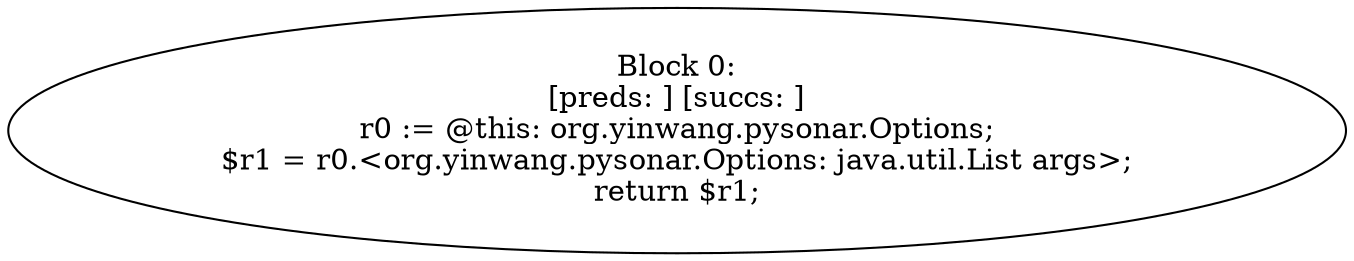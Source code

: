 digraph "unitGraph" {
    "Block 0:
[preds: ] [succs: ]
r0 := @this: org.yinwang.pysonar.Options;
$r1 = r0.<org.yinwang.pysonar.Options: java.util.List args>;
return $r1;
"
}
